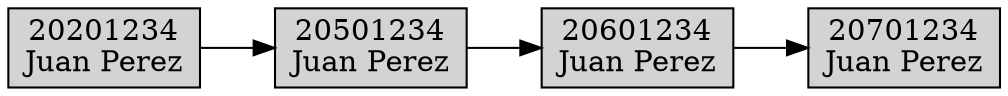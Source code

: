 digraph {
rankdir=LR;
node [style=filled];
  20201234 [label="20201234\nJuan Perez" shape=box];
  20501234 [label="20501234\nJuan Perez" shape=box];
  20601234 [label="20601234\nJuan Perez" shape=box];
  20701234 [label="20701234\nJuan Perez" shape=box];
  20201234 -> 20501234;
  20501234 -> 20601234;
  20601234 -> 20701234;
}
